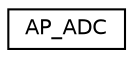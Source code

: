 digraph "Graphical Class Hierarchy"
{
 // INTERACTIVE_SVG=YES
  edge [fontname="Helvetica",fontsize="10",labelfontname="Helvetica",labelfontsize="10"];
  node [fontname="Helvetica",fontsize="10",shape=record];
  rankdir="LR";
  Node1 [label="AP_ADC",height=0.2,width=0.4,color="black", fillcolor="white", style="filled",URL="$classAP__ADC.html"];
}
